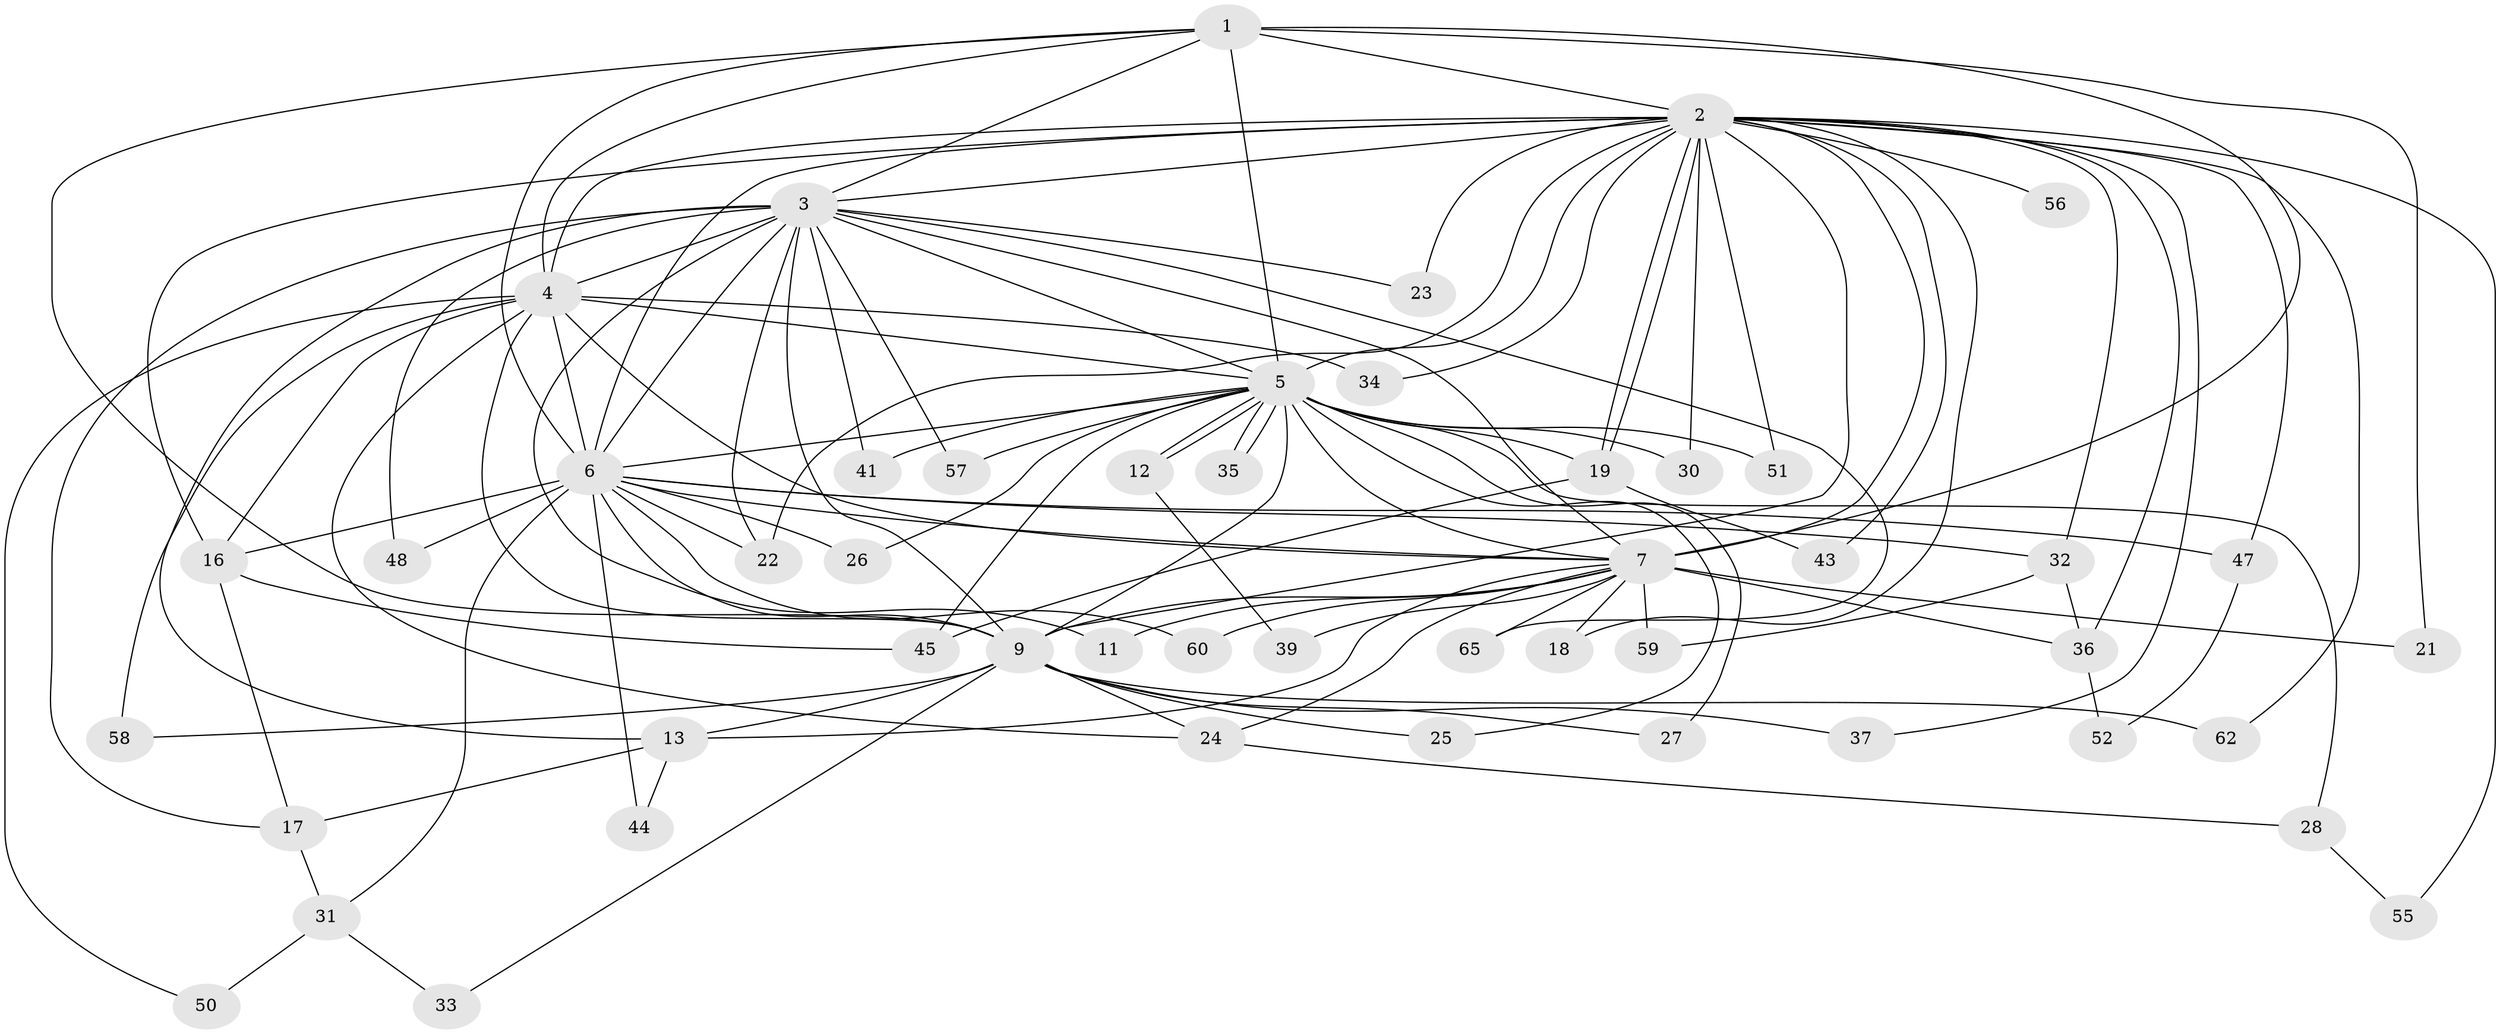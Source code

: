 // Generated by graph-tools (version 1.1) at 2025/23/03/03/25 07:23:44]
// undirected, 49 vertices, 117 edges
graph export_dot {
graph [start="1"]
  node [color=gray90,style=filled];
  1;
  2 [super="+8"];
  3 [super="+15"];
  4 [super="+29"];
  5 [super="+14"];
  6 [super="+63"];
  7 [super="+38"];
  9 [super="+10"];
  11;
  12;
  13 [super="+20"];
  16 [super="+53"];
  17 [super="+49"];
  18;
  19 [super="+54"];
  21;
  22 [super="+64"];
  23;
  24 [super="+61"];
  25;
  26;
  27;
  28;
  30;
  31 [super="+42"];
  32;
  33;
  34 [super="+46"];
  35;
  36 [super="+40"];
  37;
  39;
  41;
  43;
  44;
  45;
  47;
  48;
  50;
  51;
  52;
  55;
  56;
  57;
  58;
  59;
  60;
  62;
  65;
  1 -- 2 [weight=2];
  1 -- 3;
  1 -- 4;
  1 -- 5;
  1 -- 6;
  1 -- 7;
  1 -- 9 [weight=2];
  1 -- 21;
  2 -- 3 [weight=2];
  2 -- 4 [weight=2];
  2 -- 5 [weight=2];
  2 -- 6 [weight=2];
  2 -- 7 [weight=2];
  2 -- 9 [weight=4];
  2 -- 18;
  2 -- 19;
  2 -- 19;
  2 -- 23;
  2 -- 30;
  2 -- 32;
  2 -- 34 [weight=2];
  2 -- 37;
  2 -- 51;
  2 -- 55;
  2 -- 56 [weight=2];
  2 -- 16;
  2 -- 22;
  2 -- 43;
  2 -- 47;
  2 -- 62;
  2 -- 36;
  3 -- 4 [weight=2];
  3 -- 5;
  3 -- 6;
  3 -- 7;
  3 -- 9 [weight=2];
  3 -- 11;
  3 -- 22;
  3 -- 41;
  3 -- 48;
  3 -- 57;
  3 -- 65;
  3 -- 23;
  3 -- 13;
  3 -- 17;
  4 -- 5;
  4 -- 6;
  4 -- 7 [weight=2];
  4 -- 9 [weight=2];
  4 -- 16;
  4 -- 24;
  4 -- 34;
  4 -- 50;
  4 -- 58;
  5 -- 6;
  5 -- 7 [weight=2];
  5 -- 9 [weight=2];
  5 -- 12;
  5 -- 12;
  5 -- 25;
  5 -- 27;
  5 -- 30;
  5 -- 35;
  5 -- 35;
  5 -- 45;
  5 -- 57;
  5 -- 51;
  5 -- 41;
  5 -- 26;
  5 -- 28;
  5 -- 19;
  6 -- 7;
  6 -- 9 [weight=2];
  6 -- 26;
  6 -- 31;
  6 -- 32;
  6 -- 44;
  6 -- 47;
  6 -- 48;
  6 -- 60;
  6 -- 16;
  6 -- 22;
  7 -- 9 [weight=2];
  7 -- 11;
  7 -- 13;
  7 -- 18;
  7 -- 21;
  7 -- 36;
  7 -- 39;
  7 -- 59;
  7 -- 60;
  7 -- 65;
  7 -- 24;
  9 -- 24;
  9 -- 27;
  9 -- 37;
  9 -- 58;
  9 -- 62;
  9 -- 33;
  9 -- 13;
  9 -- 25;
  12 -- 39;
  13 -- 17;
  13 -- 44;
  16 -- 17;
  16 -- 45;
  17 -- 31;
  19 -- 43;
  19 -- 45;
  24 -- 28;
  28 -- 55;
  31 -- 33;
  31 -- 50;
  32 -- 36;
  32 -- 59;
  36 -- 52;
  47 -- 52;
}
